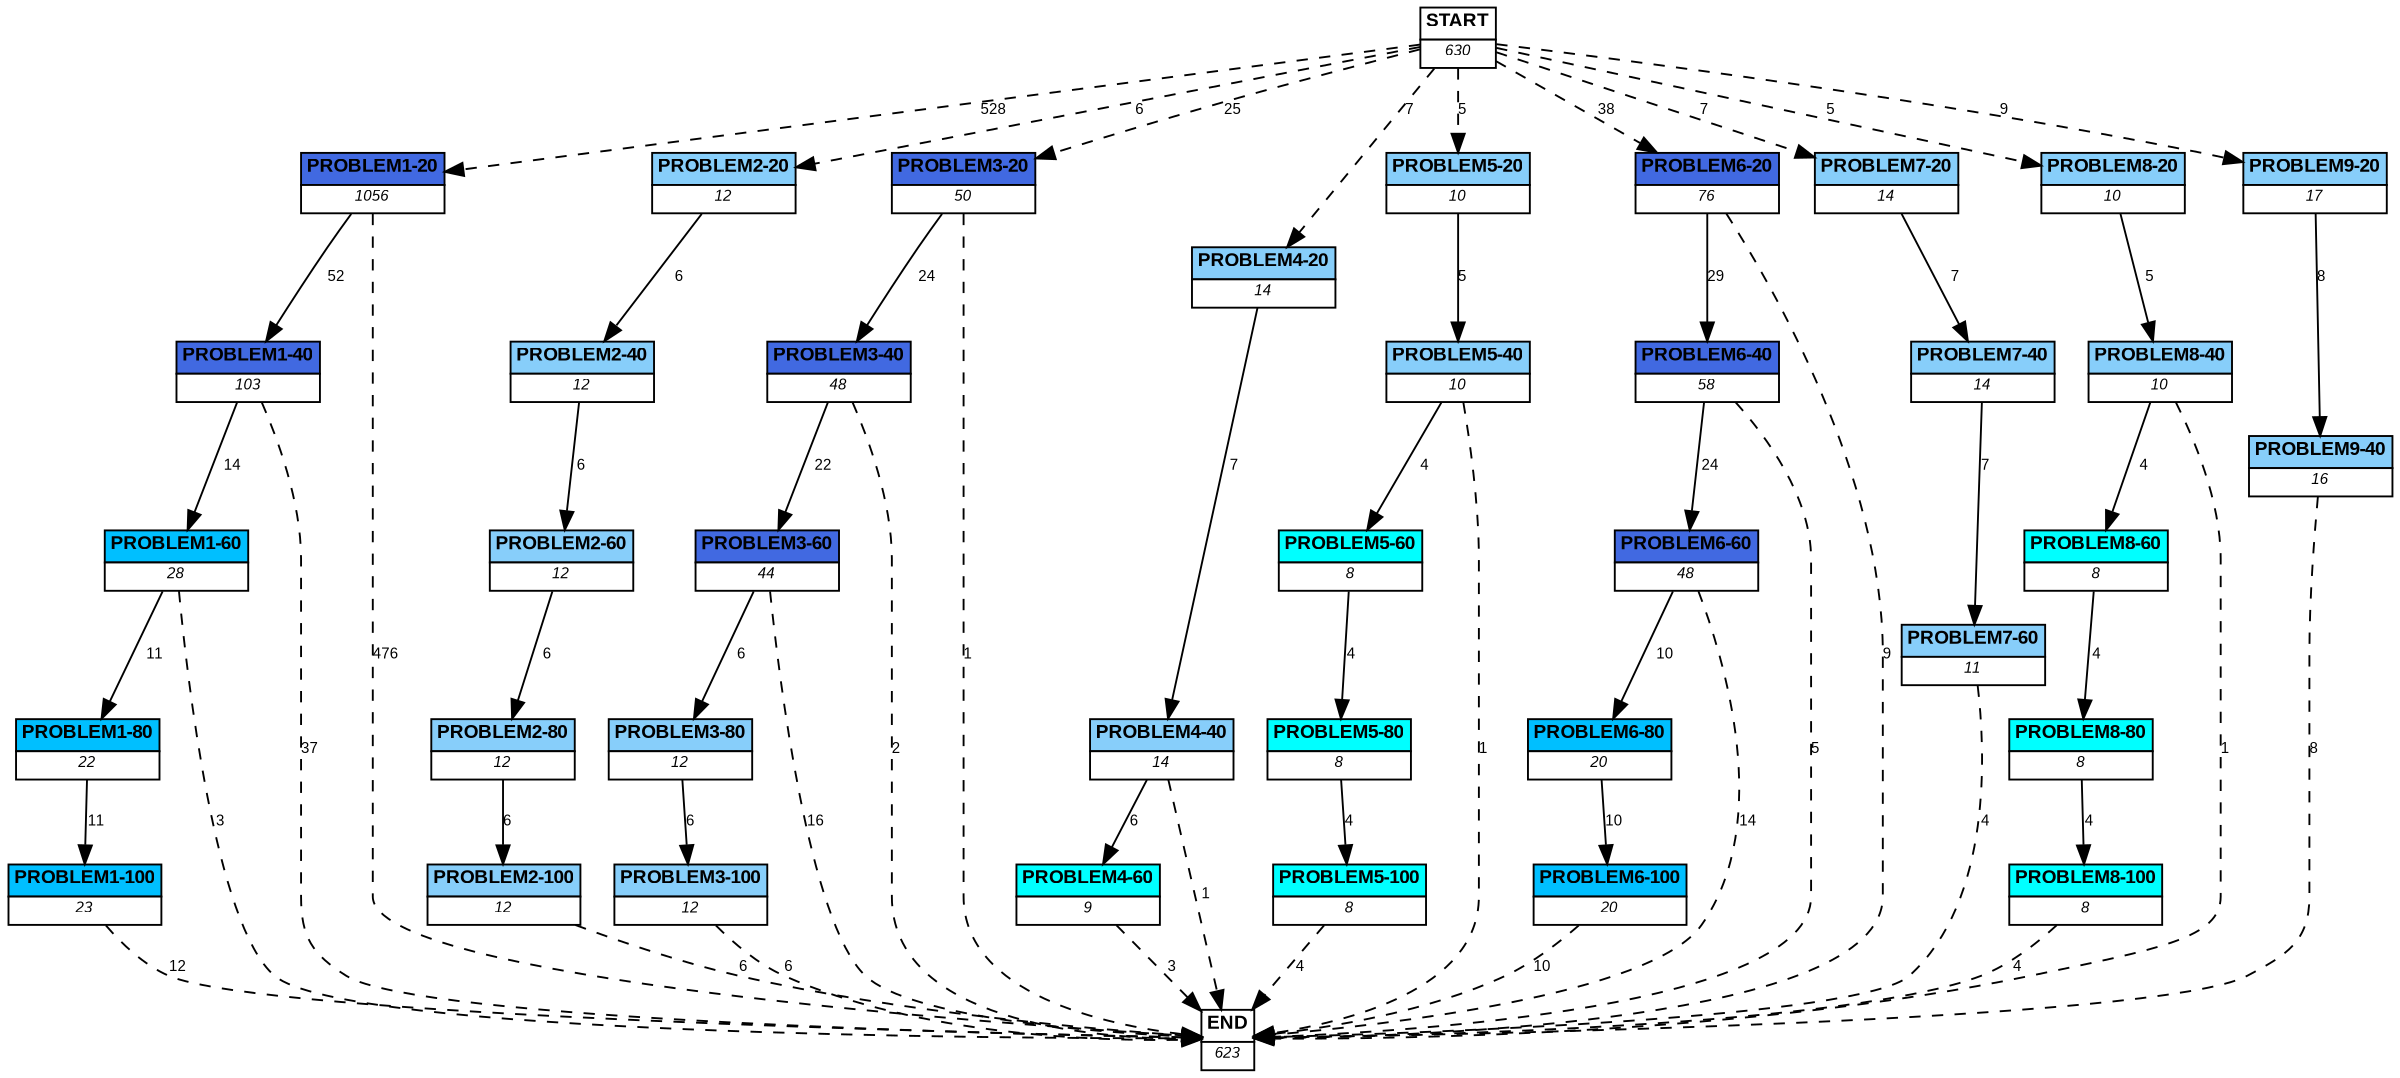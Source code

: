 digraph graphname {
	dpi = 150
	size="16,11!";
	margin = 0;
"PROBLEM1-20" [shape=plain, label=<<table border="0" cellborder="1" cellspacing="0"><tr><td bgcolor="royalblue"><FONT face="Arial" POINT-SIZE="10"><b>PROBLEM1-20</b></FONT></td></tr><tr><td bgcolor="white"><FONT face="Arial" POINT-SIZE="8"><i>1056</i></FONT></td></tr></table>>]
"PROBLEM1-40" [shape=plain, label=<<table border="0" cellborder="1" cellspacing="0"><tr><td bgcolor="royalblue"><FONT face="Arial" POINT-SIZE="10"><b>PROBLEM1-40</b></FONT></td></tr><tr><td bgcolor="white"><FONT face="Arial" POINT-SIZE="8"><i>103</i></FONT></td></tr></table>>]
"PROBLEM1-60" [shape=plain, label=<<table border="0" cellborder="1" cellspacing="0"><tr><td bgcolor="deepskyblue"><FONT face="Arial" POINT-SIZE="10"><b>PROBLEM1-60</b></FONT></td></tr><tr><td bgcolor="white"><FONT face="Arial" POINT-SIZE="8"><i>28</i></FONT></td></tr></table>>]
"PROBLEM1-80" [shape=plain, label=<<table border="0" cellborder="1" cellspacing="0"><tr><td bgcolor="deepskyblue"><FONT face="Arial" POINT-SIZE="10"><b>PROBLEM1-80</b></FONT></td></tr><tr><td bgcolor="white"><FONT face="Arial" POINT-SIZE="8"><i>22</i></FONT></td></tr></table>>]
"PROBLEM1-100" [shape=plain, label=<<table border="0" cellborder="1" cellspacing="0"><tr><td bgcolor="deepskyblue"><FONT face="Arial" POINT-SIZE="10"><b>PROBLEM1-100</b></FONT></td></tr><tr><td bgcolor="white"><FONT face="Arial" POINT-SIZE="8"><i>23</i></FONT></td></tr></table>>]
"PROBLEM2-20" [shape=plain, label=<<table border="0" cellborder="1" cellspacing="0"><tr><td bgcolor="lightskyblue"><FONT face="Arial" POINT-SIZE="10"><b>PROBLEM2-20</b></FONT></td></tr><tr><td bgcolor="white"><FONT face="Arial" POINT-SIZE="8"><i>12</i></FONT></td></tr></table>>]
"PROBLEM2-40" [shape=plain, label=<<table border="0" cellborder="1" cellspacing="0"><tr><td bgcolor="lightskyblue"><FONT face="Arial" POINT-SIZE="10"><b>PROBLEM2-40</b></FONT></td></tr><tr><td bgcolor="white"><FONT face="Arial" POINT-SIZE="8"><i>12</i></FONT></td></tr></table>>]
"PROBLEM2-60" [shape=plain, label=<<table border="0" cellborder="1" cellspacing="0"><tr><td bgcolor="lightskyblue"><FONT face="Arial" POINT-SIZE="10"><b>PROBLEM2-60</b></FONT></td></tr><tr><td bgcolor="white"><FONT face="Arial" POINT-SIZE="8"><i>12</i></FONT></td></tr></table>>]
"PROBLEM2-80" [shape=plain, label=<<table border="0" cellborder="1" cellspacing="0"><tr><td bgcolor="lightskyblue"><FONT face="Arial" POINT-SIZE="10"><b>PROBLEM2-80</b></FONT></td></tr><tr><td bgcolor="white"><FONT face="Arial" POINT-SIZE="8"><i>12</i></FONT></td></tr></table>>]
"PROBLEM2-100" [shape=plain, label=<<table border="0" cellborder="1" cellspacing="0"><tr><td bgcolor="lightskyblue"><FONT face="Arial" POINT-SIZE="10"><b>PROBLEM2-100</b></FONT></td></tr><tr><td bgcolor="white"><FONT face="Arial" POINT-SIZE="8"><i>12</i></FONT></td></tr></table>>]
"PROBLEM3-20" [shape=plain, label=<<table border="0" cellborder="1" cellspacing="0"><tr><td bgcolor="royalblue"><FONT face="Arial" POINT-SIZE="10"><b>PROBLEM3-20</b></FONT></td></tr><tr><td bgcolor="white"><FONT face="Arial" POINT-SIZE="8"><i>50</i></FONT></td></tr></table>>]
"PROBLEM3-40" [shape=plain, label=<<table border="0" cellborder="1" cellspacing="0"><tr><td bgcolor="royalblue"><FONT face="Arial" POINT-SIZE="10"><b>PROBLEM3-40</b></FONT></td></tr><tr><td bgcolor="white"><FONT face="Arial" POINT-SIZE="8"><i>48</i></FONT></td></tr></table>>]
"PROBLEM3-60" [shape=plain, label=<<table border="0" cellborder="1" cellspacing="0"><tr><td bgcolor="royalblue"><FONT face="Arial" POINT-SIZE="10"><b>PROBLEM3-60</b></FONT></td></tr><tr><td bgcolor="white"><FONT face="Arial" POINT-SIZE="8"><i>44</i></FONT></td></tr></table>>]
"PROBLEM3-80" [shape=plain, label=<<table border="0" cellborder="1" cellspacing="0"><tr><td bgcolor="lightskyblue"><FONT face="Arial" POINT-SIZE="10"><b>PROBLEM3-80</b></FONT></td></tr><tr><td bgcolor="white"><FONT face="Arial" POINT-SIZE="8"><i>12</i></FONT></td></tr></table>>]
"PROBLEM3-100" [shape=plain, label=<<table border="0" cellborder="1" cellspacing="0"><tr><td bgcolor="lightskyblue"><FONT face="Arial" POINT-SIZE="10"><b>PROBLEM3-100</b></FONT></td></tr><tr><td bgcolor="white"><FONT face="Arial" POINT-SIZE="8"><i>12</i></FONT></td></tr></table>>]
"PROBLEM4-20" [shape=plain, label=<<table border="0" cellborder="1" cellspacing="0"><tr><td bgcolor="lightskyblue"><FONT face="Arial" POINT-SIZE="10"><b>PROBLEM4-20</b></FONT></td></tr><tr><td bgcolor="white"><FONT face="Arial" POINT-SIZE="8"><i>14</i></FONT></td></tr></table>>]
"PROBLEM4-40" [shape=plain, label=<<table border="0" cellborder="1" cellspacing="0"><tr><td bgcolor="lightskyblue"><FONT face="Arial" POINT-SIZE="10"><b>PROBLEM4-40</b></FONT></td></tr><tr><td bgcolor="white"><FONT face="Arial" POINT-SIZE="8"><i>14</i></FONT></td></tr></table>>]
"PROBLEM4-60" [shape=plain, label=<<table border="0" cellborder="1" cellspacing="0"><tr><td bgcolor="aqua"><FONT face="Arial" POINT-SIZE="10"><b>PROBLEM4-60</b></FONT></td></tr><tr><td bgcolor="white"><FONT face="Arial" POINT-SIZE="8"><i>9</i></FONT></td></tr></table>>]
"PROBLEM5-20" [shape=plain, label=<<table border="0" cellborder="1" cellspacing="0"><tr><td bgcolor="lightskyblue"><FONT face="Arial" POINT-SIZE="10"><b>PROBLEM5-20</b></FONT></td></tr><tr><td bgcolor="white"><FONT face="Arial" POINT-SIZE="8"><i>10</i></FONT></td></tr></table>>]
"PROBLEM5-40" [shape=plain, label=<<table border="0" cellborder="1" cellspacing="0"><tr><td bgcolor="lightskyblue"><FONT face="Arial" POINT-SIZE="10"><b>PROBLEM5-40</b></FONT></td></tr><tr><td bgcolor="white"><FONT face="Arial" POINT-SIZE="8"><i>10</i></FONT></td></tr></table>>]
"PROBLEM5-60" [shape=plain, label=<<table border="0" cellborder="1" cellspacing="0"><tr><td bgcolor="aqua"><FONT face="Arial" POINT-SIZE="10"><b>PROBLEM5-60</b></FONT></td></tr><tr><td bgcolor="white"><FONT face="Arial" POINT-SIZE="8"><i>8</i></FONT></td></tr></table>>]
"PROBLEM5-80" [shape=plain, label=<<table border="0" cellborder="1" cellspacing="0"><tr><td bgcolor="aqua"><FONT face="Arial" POINT-SIZE="10"><b>PROBLEM5-80</b></FONT></td></tr><tr><td bgcolor="white"><FONT face="Arial" POINT-SIZE="8"><i>8</i></FONT></td></tr></table>>]
"PROBLEM5-100" [shape=plain, label=<<table border="0" cellborder="1" cellspacing="0"><tr><td bgcolor="aqua"><FONT face="Arial" POINT-SIZE="10"><b>PROBLEM5-100</b></FONT></td></tr><tr><td bgcolor="white"><FONT face="Arial" POINT-SIZE="8"><i>8</i></FONT></td></tr></table>>]
"PROBLEM6-20" [shape=plain, label=<<table border="0" cellborder="1" cellspacing="0"><tr><td bgcolor="royalblue"><FONT face="Arial" POINT-SIZE="10"><b>PROBLEM6-20</b></FONT></td></tr><tr><td bgcolor="white"><FONT face="Arial" POINT-SIZE="8"><i>76</i></FONT></td></tr></table>>]
"PROBLEM6-40" [shape=plain, label=<<table border="0" cellborder="1" cellspacing="0"><tr><td bgcolor="royalblue"><FONT face="Arial" POINT-SIZE="10"><b>PROBLEM6-40</b></FONT></td></tr><tr><td bgcolor="white"><FONT face="Arial" POINT-SIZE="8"><i>58</i></FONT></td></tr></table>>]
"PROBLEM6-60" [shape=plain, label=<<table border="0" cellborder="1" cellspacing="0"><tr><td bgcolor="royalblue"><FONT face="Arial" POINT-SIZE="10"><b>PROBLEM6-60</b></FONT></td></tr><tr><td bgcolor="white"><FONT face="Arial" POINT-SIZE="8"><i>48</i></FONT></td></tr></table>>]
"PROBLEM6-80" [shape=plain, label=<<table border="0" cellborder="1" cellspacing="0"><tr><td bgcolor="deepskyblue"><FONT face="Arial" POINT-SIZE="10"><b>PROBLEM6-80</b></FONT></td></tr><tr><td bgcolor="white"><FONT face="Arial" POINT-SIZE="8"><i>20</i></FONT></td></tr></table>>]
"PROBLEM6-100" [shape=plain, label=<<table border="0" cellborder="1" cellspacing="0"><tr><td bgcolor="deepskyblue"><FONT face="Arial" POINT-SIZE="10"><b>PROBLEM6-100</b></FONT></td></tr><tr><td bgcolor="white"><FONT face="Arial" POINT-SIZE="8"><i>20</i></FONT></td></tr></table>>]
"PROBLEM7-20" [shape=plain, label=<<table border="0" cellborder="1" cellspacing="0"><tr><td bgcolor="lightskyblue"><FONT face="Arial" POINT-SIZE="10"><b>PROBLEM7-20</b></FONT></td></tr><tr><td bgcolor="white"><FONT face="Arial" POINT-SIZE="8"><i>14</i></FONT></td></tr></table>>]
"PROBLEM7-40" [shape=plain, label=<<table border="0" cellborder="1" cellspacing="0"><tr><td bgcolor="lightskyblue"><FONT face="Arial" POINT-SIZE="10"><b>PROBLEM7-40</b></FONT></td></tr><tr><td bgcolor="white"><FONT face="Arial" POINT-SIZE="8"><i>14</i></FONT></td></tr></table>>]
"PROBLEM7-60" [shape=plain, label=<<table border="0" cellborder="1" cellspacing="0"><tr><td bgcolor="lightskyblue"><FONT face="Arial" POINT-SIZE="10"><b>PROBLEM7-60</b></FONT></td></tr><tr><td bgcolor="white"><FONT face="Arial" POINT-SIZE="8"><i>11</i></FONT></td></tr></table>>]
"PROBLEM8-20" [shape=plain, label=<<table border="0" cellborder="1" cellspacing="0"><tr><td bgcolor="lightskyblue"><FONT face="Arial" POINT-SIZE="10"><b>PROBLEM8-20</b></FONT></td></tr><tr><td bgcolor="white"><FONT face="Arial" POINT-SIZE="8"><i>10</i></FONT></td></tr></table>>]
"PROBLEM8-40" [shape=plain, label=<<table border="0" cellborder="1" cellspacing="0"><tr><td bgcolor="lightskyblue"><FONT face="Arial" POINT-SIZE="10"><b>PROBLEM8-40</b></FONT></td></tr><tr><td bgcolor="white"><FONT face="Arial" POINT-SIZE="8"><i>10</i></FONT></td></tr></table>>]
"PROBLEM8-60" [shape=plain, label=<<table border="0" cellborder="1" cellspacing="0"><tr><td bgcolor="aqua"><FONT face="Arial" POINT-SIZE="10"><b>PROBLEM8-60</b></FONT></td></tr><tr><td bgcolor="white"><FONT face="Arial" POINT-SIZE="8"><i>8</i></FONT></td></tr></table>>]
"PROBLEM8-80" [shape=plain, label=<<table border="0" cellborder="1" cellspacing="0"><tr><td bgcolor="aqua"><FONT face="Arial" POINT-SIZE="10"><b>PROBLEM8-80</b></FONT></td></tr><tr><td bgcolor="white"><FONT face="Arial" POINT-SIZE="8"><i>8</i></FONT></td></tr></table>>]
"PROBLEM8-100" [shape=plain, label=<<table border="0" cellborder="1" cellspacing="0"><tr><td bgcolor="aqua"><FONT face="Arial" POINT-SIZE="10"><b>PROBLEM8-100</b></FONT></td></tr><tr><td bgcolor="white"><FONT face="Arial" POINT-SIZE="8"><i>8</i></FONT></td></tr></table>>]
"PROBLEM9-20" [shape=plain, label=<<table border="0" cellborder="1" cellspacing="0"><tr><td bgcolor="lightskyblue"><FONT face="Arial" POINT-SIZE="10"><b>PROBLEM9-20</b></FONT></td></tr><tr><td bgcolor="white"><FONT face="Arial" POINT-SIZE="8"><i>17</i></FONT></td></tr></table>>]
"PROBLEM9-40" [shape=plain, label=<<table border="0" cellborder="1" cellspacing="0"><tr><td bgcolor="lightskyblue"><FONT face="Arial" POINT-SIZE="10"><b>PROBLEM9-40</b></FONT></td></tr><tr><td bgcolor="white"><FONT face="Arial" POINT-SIZE="8"><i>16</i></FONT></td></tr></table>>]
"START" [shape=plain, label=<<table border="0" cellborder="1" cellspacing="0"><tr><td bgcolor="white"><FONT face="Arial" POINT-SIZE="10"><b>START</b></FONT></td></tr><tr><td bgcolor="white"><FONT face="Arial" POINT-SIZE="8"><i>630</i></FONT></td></tr></table>>]
"END" [shape=plain, label=<<table border="0" cellborder="1" cellspacing="0"><tr><td bgcolor="white"><FONT face="Arial" POINT-SIZE="10"><b>END</b></FONT></td></tr><tr><td bgcolor="white"><FONT face="Arial" POINT-SIZE="8"><i>623</i></FONT></td></tr></table>>]
"PROBLEM1-20" -> "PROBLEM1-40" [ label ="52" labelfloat=false fontname="Arial" fontsize=8]
"PROBLEM1-20" -> "END" [ style = dashed label ="476" labelfloat=false fontname="Arial" fontsize=8]
"PROBLEM1-40" -> "PROBLEM1-60" [ label ="14" labelfloat=false fontname="Arial" fontsize=8]
"PROBLEM1-40" -> "END" [ style = dashed label ="37" labelfloat=false fontname="Arial" fontsize=8]
"PROBLEM1-60" -> "PROBLEM1-80" [ label ="11" labelfloat=false fontname="Arial" fontsize=8]
"PROBLEM1-60" -> "END" [ style = dashed label ="3" labelfloat=false fontname="Arial" fontsize=8]
"PROBLEM1-80" -> "PROBLEM1-100" [ label ="11" labelfloat=false fontname="Arial" fontsize=8]
"PROBLEM1-100" -> "END" [ style = dashed label ="12" labelfloat=false fontname="Arial" fontsize=8]
"PROBLEM2-20" -> "PROBLEM2-40" [ label ="6" labelfloat=false fontname="Arial" fontsize=8]
"PROBLEM2-40" -> "PROBLEM2-60" [ label ="6" labelfloat=false fontname="Arial" fontsize=8]
"PROBLEM2-60" -> "PROBLEM2-80" [ label ="6" labelfloat=false fontname="Arial" fontsize=8]
"PROBLEM2-80" -> "PROBLEM2-100" [ label ="6" labelfloat=false fontname="Arial" fontsize=8]
"PROBLEM2-100" -> "END" [ style = dashed label ="6" labelfloat=false fontname="Arial" fontsize=8]
"PROBLEM3-20" -> "PROBLEM3-40" [ label ="24" labelfloat=false fontname="Arial" fontsize=8]
"PROBLEM3-20" -> "END" [ style = dashed label ="1" labelfloat=false fontname="Arial" fontsize=8]
"PROBLEM3-40" -> "PROBLEM3-60" [ label ="22" labelfloat=false fontname="Arial" fontsize=8]
"PROBLEM3-40" -> "END" [ style = dashed label ="2" labelfloat=false fontname="Arial" fontsize=8]
"PROBLEM3-60" -> "PROBLEM3-80" [ label ="6" labelfloat=false fontname="Arial" fontsize=8]
"PROBLEM3-60" -> "END" [ style = dashed label ="16" labelfloat=false fontname="Arial" fontsize=8]
"PROBLEM3-80" -> "PROBLEM3-100" [ label ="6" labelfloat=false fontname="Arial" fontsize=8]
"PROBLEM3-100" -> "END" [ style = dashed label ="6" labelfloat=false fontname="Arial" fontsize=8]
"PROBLEM4-20" -> "PROBLEM4-40" [ label ="7" labelfloat=false fontname="Arial" fontsize=8]
"PROBLEM4-40" -> "PROBLEM4-60" [ label ="6" labelfloat=false fontname="Arial" fontsize=8]
"PROBLEM4-40" -> "END" [ style = dashed label ="1" labelfloat=false fontname="Arial" fontsize=8]
"PROBLEM4-60" -> "END" [ style = dashed label ="3" labelfloat=false fontname="Arial" fontsize=8]
"PROBLEM5-20" -> "PROBLEM5-40" [ label ="5" labelfloat=false fontname="Arial" fontsize=8]
"PROBLEM5-40" -> "PROBLEM5-60" [ label ="4" labelfloat=false fontname="Arial" fontsize=8]
"PROBLEM5-40" -> "END" [ style = dashed label ="1" labelfloat=false fontname="Arial" fontsize=8]
"PROBLEM5-60" -> "PROBLEM5-80" [ label ="4" labelfloat=false fontname="Arial" fontsize=8]
"PROBLEM5-80" -> "PROBLEM5-100" [ label ="4" labelfloat=false fontname="Arial" fontsize=8]
"PROBLEM5-100" -> "END" [ style = dashed label ="4" labelfloat=false fontname="Arial" fontsize=8]
"PROBLEM6-20" -> "PROBLEM6-40" [ label ="29" labelfloat=false fontname="Arial" fontsize=8]
"PROBLEM6-20" -> "END" [ style = dashed label ="9" labelfloat=false fontname="Arial" fontsize=8]
"PROBLEM6-40" -> "PROBLEM6-60" [ label ="24" labelfloat=false fontname="Arial" fontsize=8]
"PROBLEM6-40" -> "END" [ style = dashed label ="5" labelfloat=false fontname="Arial" fontsize=8]
"PROBLEM6-60" -> "PROBLEM6-80" [ label ="10" labelfloat=false fontname="Arial" fontsize=8]
"PROBLEM6-60" -> "END" [ style = dashed label ="14" labelfloat=false fontname="Arial" fontsize=8]
"PROBLEM6-80" -> "PROBLEM6-100" [ label ="10" labelfloat=false fontname="Arial" fontsize=8]
"PROBLEM6-100" -> "END" [ style = dashed label ="10" labelfloat=false fontname="Arial" fontsize=8]
"PROBLEM7-20" -> "PROBLEM7-40" [ label ="7" labelfloat=false fontname="Arial" fontsize=8]
"PROBLEM7-40" -> "PROBLEM7-60" [ label ="7" labelfloat=false fontname="Arial" fontsize=8]
"PROBLEM7-60" -> "END" [ style = dashed label ="4" labelfloat=false fontname="Arial" fontsize=8]
"PROBLEM8-20" -> "PROBLEM8-40" [ label ="5" labelfloat=false fontname="Arial" fontsize=8]
"PROBLEM8-40" -> "PROBLEM8-60" [ label ="4" labelfloat=false fontname="Arial" fontsize=8]
"PROBLEM8-40" -> "END" [ style = dashed label ="1" labelfloat=false fontname="Arial" fontsize=8]
"PROBLEM8-60" -> "PROBLEM8-80" [ label ="4" labelfloat=false fontname="Arial" fontsize=8]
"PROBLEM8-80" -> "PROBLEM8-100" [ label ="4" labelfloat=false fontname="Arial" fontsize=8]
"PROBLEM8-100" -> "END" [ style = dashed label ="4" labelfloat=false fontname="Arial" fontsize=8]
"PROBLEM9-20" -> "PROBLEM9-40" [ label ="8" labelfloat=false fontname="Arial" fontsize=8]
"PROBLEM9-40" -> "END" [ style = dashed label ="8" labelfloat=false fontname="Arial" fontsize=8]
"START" -> "PROBLEM1-20" [ style = dashed label ="528" labelfloat=false fontname="Arial" fontsize=8]
"START" -> "PROBLEM2-20" [ style = dashed label ="6" labelfloat=false fontname="Arial" fontsize=8]
"START" -> "PROBLEM3-20" [ style = dashed label ="25" labelfloat=false fontname="Arial" fontsize=8]
"START" -> "PROBLEM4-20" [ style = dashed label ="7" labelfloat=false fontname="Arial" fontsize=8]
"START" -> "PROBLEM5-20" [ style = dashed label ="5" labelfloat=false fontname="Arial" fontsize=8]
"START" -> "PROBLEM6-20" [ style = dashed label ="38" labelfloat=false fontname="Arial" fontsize=8]
"START" -> "PROBLEM7-20" [ style = dashed label ="7" labelfloat=false fontname="Arial" fontsize=8]
"START" -> "PROBLEM8-20" [ style = dashed label ="5" labelfloat=false fontname="Arial" fontsize=8]
"START" -> "PROBLEM9-20" [ style = dashed label ="9" labelfloat=false fontname="Arial" fontsize=8]
}